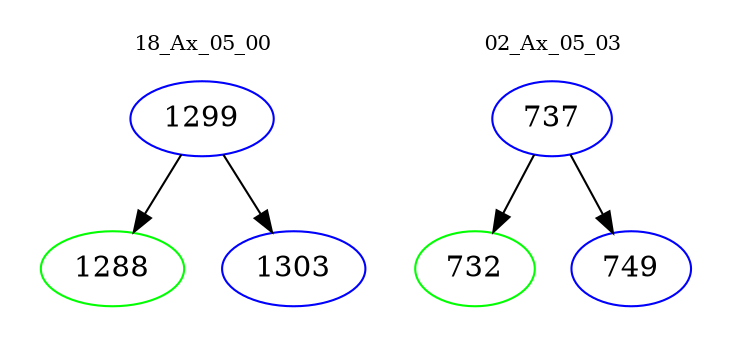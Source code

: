 digraph{
subgraph cluster_0 {
color = white
label = "18_Ax_05_00";
fontsize=10;
T0_1299 [label="1299", color="blue"]
T0_1299 -> T0_1288 [color="black"]
T0_1288 [label="1288", color="green"]
T0_1299 -> T0_1303 [color="black"]
T0_1303 [label="1303", color="blue"]
}
subgraph cluster_1 {
color = white
label = "02_Ax_05_03";
fontsize=10;
T1_737 [label="737", color="blue"]
T1_737 -> T1_732 [color="black"]
T1_732 [label="732", color="green"]
T1_737 -> T1_749 [color="black"]
T1_749 [label="749", color="blue"]
}
}
